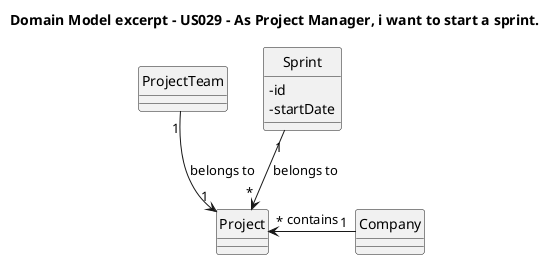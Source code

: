 @startuml
'https://plantuml.com/class-diagram

skinparam classAttributeIconSize 0
hide circle

title Domain Model excerpt - US029 - As Project Manager, i want to start a sprint.

together {
class Company{
}
class Project{
}
}
together {
class ProjectTeam{
}
together {
class Sprint{
-id
-startDate
}


Company "1" -left-> "*" Project: contains
Project "1" <-right- "1" ProjectTeam: belongs to
Sprint "1" --> "*" Project: belongs to


@enduml